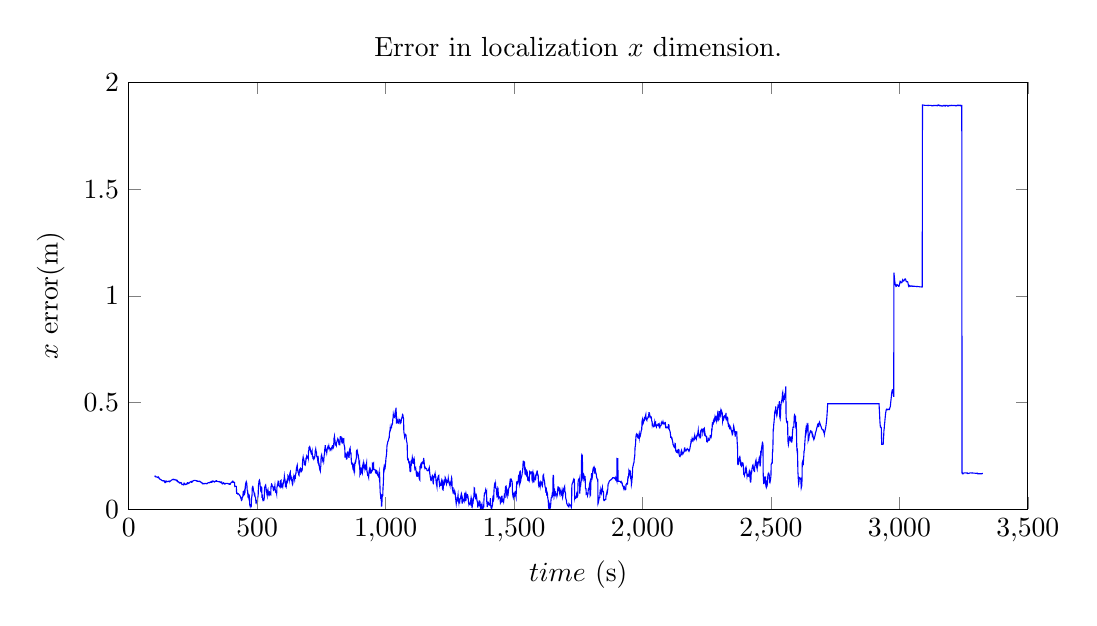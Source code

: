 % This file was created by matplotlib v0.1.0.
% Copyright (c) 2010--2014, Nico Schlömer <nico.schloemer@gmail.com>
% All rights reserved.
% 
% The lastest updates can be retrieved from
% 
% https://github.com/nschloe/matplotlib2tikz
% 
% where you can also submit bug reports and leavecomments.
% 
\begin{tikzpicture}

\begin{axis}[
title={Error in localization $x$ dimension.},
xlabel={$time$ (s)},
ylabel={$x$ error(m)},
xmin=0, xmax=3500,
ymin=0, ymax=2,
axis on top,
width=13cm,
height=7cm
]
\addplot [blue]
coordinates {
(100,0.155)
(101,0.155)
(102,0.154)
(103,0.155)
(104,0.154)
(105,0.151)
(106,0.151)
(107,0.151)
(108,0.151)
(109,0.15)
(110,0.15)
(111,0.15)
(112,0.149)
(113,0.149)
(114,0.148)
(115,0.151)
(116,0.15)
(117,0.149)
(118,0.147)
(119,0.144)
(120,0.142)
(121,0.141)
(122,0.14)
(123,0.14)
(124,0.139)
(125,0.138)
(126,0.138)
(127,0.137)
(128,0.136)
(129,0.135)
(130,0.134)
(131,0.134)
(132,0.133)
(133,0.133)
(134,0.132)
(135,0.133)
(136,0.133)
(137,0.133)
(138,0.133)
(139,0.132)
(140,0.128)
(141,0.124)
(142,0.124)
(143,0.124)
(144,0.131)
(145,0.132)
(146,0.132)
(147,0.129)
(148,0.13)
(149,0.13)
(150,0.129)
(151,0.13)
(152,0.13)
(153,0.13)
(154,0.13)
(155,0.131)
(156,0.131)
(157,0.131)
(158,0.128)
(159,0.129)
(160,0.129)
(161,0.132)
(162,0.132)
(163,0.132)
(164,0.133)
(165,0.134)
(166,0.135)
(167,0.136)
(168,0.137)
(169,0.138)
(170,0.139)
(171,0.139)
(172,0.139)
(173,0.139)
(174,0.14)
(175,0.139)
(176,0.138)
(177,0.137)
(178,0.137)
(179,0.139)
(180,0.139)
(181,0.137)
(182,0.137)
(183,0.136)
(184,0.136)
(185,0.135)
(186,0.134)
(187,0.136)
(188,0.135)
(189,0.135)
(190,0.129)
(191,0.129)
(192,0.128)
(193,0.129)
(194,0.128)
(195,0.127)
(196,0.125)
(197,0.123)
(198,0.122)
(199,0.122)
(200,0.124)
(201,0.123)
(202,0.122)
(203,0.122)
(204,0.124)
(205,0.123)
(206,0.122)
(207,0.115)
(208,0.115)
(209,0.115)
(210,0.115)
(211,0.115)
(212,0.115)
(213,0.115)
(214,0.114)
(215,0.122)
(216,0.122)
(217,0.122)
(218,0.117)
(219,0.117)
(220,0.117)
(221,0.115)
(222,0.115)
(223,0.116)
(224,0.116)
(225,0.118)
(226,0.119)
(227,0.119)
(228,0.123)
(229,0.124)
(230,0.124)
(231,0.12)
(232,0.121)
(233,0.121)
(234,0.121)
(235,0.123)
(236,0.123)
(237,0.124)
(238,0.126)
(239,0.127)
(240,0.127)
(241,0.128)
(242,0.129)
(243,0.13)
(244,0.13)
(245,0.126)
(246,0.126)
(247,0.127)
(248,0.131)
(249,0.131)
(250,0.132)
(251,0.132)
(252,0.133)
(253,0.134)
(254,0.135)
(255,0.135)
(256,0.135)
(257,0.135)
(258,0.135)
(259,0.135)
(260,0.134)
(261,0.134)
(262,0.134)
(263,0.134)
(264,0.134)
(265,0.134)
(266,0.13)
(267,0.13)
(268,0.13)
(269,0.13)
(270,0.131)
(271,0.13)
(272,0.13)
(273,0.13)
(274,0.129)
(275,0.129)
(276,0.131)
(277,0.131)
(278,0.13)
(279,0.128)
(280,0.127)
(281,0.127)
(282,0.125)
(283,0.125)
(284,0.124)
(285,0.124)
(286,0.12)
(287,0.119)
(288,0.119)
(289,0.121)
(290,0.121)
(291,0.12)
(292,0.119)
(293,0.119)
(294,0.119)
(295,0.12)
(296,0.12)
(297,0.12)
(298,0.12)
(299,0.12)
(300,0.12)
(301,0.12)
(302,0.12)
(303,0.119)
(304,0.119)
(305,0.12)
(306,0.12)
(307,0.122)
(308,0.123)
(309,0.123)
(310,0.124)
(311,0.124)
(312,0.124)
(313,0.123)
(314,0.123)
(315,0.124)
(316,0.126)
(317,0.126)
(318,0.126)
(319,0.128)
(320,0.128)
(321,0.129)
(322,0.126)
(323,0.126)
(324,0.127)
(325,0.127)
(326,0.131)
(327,0.131)
(328,0.132)
(329,0.13)
(330,0.13)
(331,0.13)
(332,0.129)
(333,0.127)
(334,0.127)
(335,0.128)
(336,0.13)
(337,0.13)
(338,0.13)
(339,0.13)
(340,0.133)
(341,0.133)
(342,0.133)
(343,0.13)
(344,0.13)
(345,0.13)
(346,0.13)
(347,0.13)
(348,0.129)
(349,0.129)
(350,0.129)
(351,0.128)
(352,0.128)
(353,0.129)
(354,0.128)
(355,0.127)
(356,0.127)
(357,0.125)
(358,0.125)
(359,0.127)
(360,0.127)
(361,0.127)
(362,0.127)
(363,0.12)
(364,0.12)
(365,0.119)
(366,0.121)
(367,0.121)
(368,0.121)
(369,0.123)
(370,0.122)
(371,0.122)
(372,0.118)
(373,0.118)
(374,0.117)
(375,0.117)
(376,0.121)
(377,0.121)
(378,0.121)
(379,0.121)
(380,0.121)
(381,0.121)
(382,0.121)
(383,0.12)
(384,0.12)
(385,0.12)
(386,0.12)
(387,0.12)
(388,0.119)
(389,0.118)
(390,0.117)
(391,0.117)
(392,0.118)
(393,0.116)
(394,0.116)
(395,0.116)
(396,0.121)
(397,0.122)
(398,0.123)
(399,0.124)
(400,0.125)
(401,0.126)
(402,0.127)
(403,0.129)
(404,0.13)
(405,0.131)
(406,0.127)
(407,0.128)
(408,0.128)
(409,0.128)
(410,0.124)
(411,0.124)
(412,0.124)
(413,0.107)
(414,0.108)
(415,0.107)
(416,0.107)
(417,0.107)
(418,0.107)
(419,0.107)
(420,0.074)
(421,0.074)
(422,0.075)
(423,0.075)
(424,0.071)
(425,0.071)
(426,0.071)
(427,0.072)
(428,0.071)
(429,0.07)
(430,0.067)
(431,0.065)
(432,0.065)
(433,0.063)
(434,0.061)
(435,0.057)
(436,0.053)
(437,0.054)
(438,0.047)
(439,0.041)
(440,0.042)
(441,0.044)
(442,0.054)
(443,0.056)
(444,0.058)
(445,0.07)
(446,0.082)
(447,0.083)
(448,0.075)
(449,0.068)
(450,0.07)
(451,0.081)
(452,0.076)
(453,0.08)
(454,0.11)
(455,0.117)
(456,0.122)
(457,0.119)
(458,0.127)
(459,0.123)
(460,0.118)
(461,0.09)
(462,0.087)
(463,0.087)
(464,0.059)
(465,0.054)
(466,0.054)
(467,0.059)
(468,0.049)
(469,0.044)
(470,0.05)
(471,0.02)
(472,0.018)
(473,0.013)
(474,0.018)
(475,0.021)
(476,0.021)
(477,0.018)
(478,0.049)
(479,0.057)
(480,0.063)
(481,0.099)
(482,0.104)
(483,0.106)
(484,0.103)
(485,0.093)
(486,0.084)
(487,0.083)
(488,0.076)
(489,0.067)
(490,0.064)
(491,0.067)
(492,0.058)
(493,0.056)
(494,0.054)
(495,0.036)
(496,0.039)
(497,0.033)
(498,0.038)
(499,0.037)
(500,0.037)
(501,0.032)
(502,0.051)
(503,0.058)
(504,0.067)
(505,0.112)
(506,0.116)
(507,0.129)
(508,0.134)
(509,0.136)
(510,0.128)
(511,0.123)
(512,0.107)
(513,0.098)
(514,0.085)
(515,0.083)
(516,0.102)
(517,0.103)
(518,0.1)
(519,0.053)
(520,0.062)
(521,0.063)
(522,0.044)
(523,0.04)
(524,0.041)
(525,0.04)
(526,0.04)
(527,0.047)
(528,0.056)
(529,0.099)
(530,0.104)
(531,0.108)
(532,0.111)
(533,0.113)
(534,0.104)
(535,0.096)
(536,0.083)
(537,0.081)
(538,0.07)
(539,0.064)
(540,0.084)
(541,0.088)
(542,0.091)
(543,0.067)
(544,0.067)
(545,0.073)
(546,0.068)
(547,0.074)
(548,0.069)
(549,0.068)
(550,0.075)
(551,0.072)
(552,0.076)
(553,0.073)
(554,0.106)
(555,0.108)
(556,0.118)
(557,0.117)
(558,0.112)
(559,0.109)
(560,0.105)
(561,0.104)
(562,0.104)
(563,0.09)
(564,0.088)
(565,0.09)
(566,0.102)
(567,0.101)
(568,0.101)
(569,0.11)
(570,0.094)
(571,0.089)
(572,0.079)
(573,0.078)
(574,0.082)
(575,0.08)
(576,0.073)
(577,0.102)
(578,0.106)
(579,0.115)
(580,0.114)
(581,0.125)
(582,0.131)
(583,0.13)
(584,0.121)
(585,0.109)
(586,0.108)
(587,0.107)
(588,0.107)
(589,0.104)
(590,0.109)
(591,0.133)
(592,0.134)
(593,0.135)
(594,0.112)
(595,0.116)
(596,0.113)
(597,0.107)
(598,0.11)
(599,0.115)
(600,0.108)
(601,0.117)
(602,0.121)
(603,0.127)
(604,0.137)
(605,0.139)
(606,0.154)
(607,0.145)
(608,0.14)
(609,0.134)
(610,0.109)
(611,0.11)
(612,0.105)
(613,0.103)
(614,0.123)
(615,0.129)
(616,0.133)
(617,0.125)
(618,0.128)
(619,0.134)
(620,0.157)
(621,0.155)
(622,0.147)
(623,0.153)
(624,0.153)
(625,0.146)
(626,0.139)
(627,0.164)
(628,0.171)
(629,0.174)
(630,0.15)
(631,0.154)
(632,0.154)
(633,0.147)
(634,0.137)
(635,0.132)
(636,0.13)
(637,0.118)
(638,0.115)
(639,0.121)
(640,0.147)
(641,0.15)
(642,0.149)
(643,0.156)
(644,0.152)
(645,0.145)
(646,0.139)
(647,0.152)
(648,0.156)
(649,0.153)
(650,0.165)
(651,0.166)
(652,0.18)
(653,0.193)
(654,0.196)
(655,0.202)
(656,0.206)
(657,0.187)
(658,0.181)
(659,0.174)
(660,0.172)
(661,0.169)
(662,0.161)
(663,0.159)
(664,0.175)
(665,0.185)
(666,0.187)
(667,0.181)
(668,0.187)
(669,0.191)
(670,0.189)
(671,0.182)
(672,0.177)
(673,0.179)
(674,0.181)
(675,0.181)
(676,0.195)
(677,0.226)
(678,0.237)
(679,0.244)
(680,0.236)
(681,0.236)
(682,0.23)
(683,0.225)
(684,0.213)
(685,0.215)
(686,0.209)
(687,0.207)
(688,0.211)
(689,0.221)
(690,0.236)
(691,0.235)
(692,0.24)
(693,0.248)
(694,0.245)
(695,0.241)
(696,0.24)
(697,0.248)
(698,0.248)
(699,0.241)
(700,0.271)
(701,0.275)
(702,0.29)
(703,0.291)
(704,0.287)
(705,0.291)
(706,0.287)
(707,0.279)
(708,0.271)
(709,0.272)
(710,0.266)
(711,0.258)
(712,0.257)
(713,0.262)
(714,0.269)
(715,0.249)
(716,0.25)
(717,0.241)
(718,0.242)
(719,0.236)
(720,0.239)
(721,0.238)
(722,0.237)
(723,0.244)
(724,0.243)
(725,0.25)
(726,0.274)
(727,0.276)
(728,0.282)
(729,0.273)
(730,0.27)
(731,0.265)
(732,0.248)
(733,0.247)
(734,0.242)
(735,0.234)
(736,0.248)
(737,0.23)
(738,0.235)
(739,0.218)
(740,0.209)
(741,0.211)
(742,0.204)
(743,0.19)
(744,0.185)
(745,0.187)
(746,0.181)
(747,0.195)
(748,0.204)
(749,0.247)
(750,0.25)
(751,0.254)
(752,0.244)
(753,0.244)
(754,0.239)
(755,0.231)
(756,0.237)
(757,0.236)
(758,0.232)
(759,0.225)
(760,0.239)
(761,0.253)
(762,0.256)
(763,0.279)
(764,0.284)
(765,0.3)
(766,0.288)
(767,0.278)
(768,0.274)
(769,0.276)
(770,0.273)
(771,0.265)
(772,0.274)
(773,0.283)
(774,0.286)
(775,0.29)
(776,0.296)
(777,0.296)
(778,0.29)
(779,0.296)
(780,0.288)
(781,0.289)
(782,0.286)
(783,0.282)
(784,0.276)
(785,0.278)
(786,0.283)
(787,0.284)
(788,0.284)
(789,0.287)
(790,0.289)
(791,0.283)
(792,0.289)
(793,0.297)
(794,0.297)
(795,0.29)
(796,0.287)
(797,0.29)
(798,0.295)
(799,0.332)
(800,0.334)
(801,0.341)
(802,0.328)
(803,0.322)
(804,0.31)
(805,0.303)
(806,0.304)
(807,0.301)
(808,0.298)
(809,0.311)
(810,0.314)
(811,0.319)
(812,0.321)
(813,0.326)
(814,0.33)
(815,0.327)
(816,0.325)
(817,0.317)
(818,0.308)
(819,0.31)
(820,0.31)
(821,0.302)
(822,0.302)
(823,0.337)
(824,0.34)
(825,0.34)
(826,0.336)
(827,0.337)
(828,0.333)
(829,0.321)
(830,0.311)
(831,0.31)
(832,0.31)
(833,0.325)
(834,0.321)
(835,0.325)
(836,0.329)
(837,0.33)
(838,0.304)
(839,0.299)
(840,0.294)
(841,0.288)
(842,0.242)
(843,0.254)
(844,0.255)
(845,0.252)
(846,0.265)
(847,0.253)
(848,0.232)
(849,0.244)
(850,0.242)
(851,0.253)
(852,0.254)
(853,0.271)
(854,0.26)
(855,0.254)
(856,0.259)
(857,0.26)
(858,0.24)
(859,0.274)
(860,0.279)
(861,0.284)
(862,0.287)
(863,0.264)
(864,0.265)
(865,0.265)
(866,0.243)
(867,0.218)
(868,0.214)
(869,0.217)
(870,0.214)
(871,0.21)
(872,0.2)
(873,0.207)
(874,0.204)
(875,0.194)
(876,0.2)
(877,0.182)
(878,0.186)
(879,0.179)
(880,0.211)
(881,0.213)
(882,0.221)
(883,0.219)
(884,0.223)
(885,0.234)
(886,0.24)
(887,0.274)
(888,0.275)
(889,0.277)
(890,0.272)
(891,0.266)
(892,0.254)
(893,0.247)
(894,0.249)
(895,0.24)
(896,0.231)
(897,0.205)
(898,0.213)
(899,0.217)
(900,0.165)
(901,0.17)
(902,0.168)
(903,0.196)
(904,0.186)
(905,0.179)
(906,0.183)
(907,0.177)
(908,0.17)
(909,0.167)
(910,0.201)
(911,0.205)
(912,0.209)
(913,0.215)
(914,0.196)
(915,0.196)
(916,0.19)
(917,0.205)
(918,0.199)
(919,0.201)
(920,0.203)
(921,0.195)
(922,0.19)
(923,0.195)
(924,0.206)
(925,0.209)
(926,0.216)
(927,0.178)
(928,0.178)
(929,0.17)
(930,0.159)
(931,0.159)
(932,0.159)
(933,0.154)
(934,0.149)
(935,0.171)
(936,0.178)
(937,0.186)
(938,0.18)
(939,0.175)
(940,0.178)
(941,0.183)
(942,0.171)
(943,0.172)
(944,0.171)
(945,0.179)
(946,0.178)
(947,0.178)
(948,0.179)
(949,0.213)
(950,0.211)
(951,0.213)
(952,0.213)
(953,0.215)
(954,0.185)
(955,0.185)
(956,0.185)
(957,0.185)
(958,0.184)
(959,0.184)
(960,0.184)
(961,0.17)
(962,0.17)
(963,0.169)
(964,0.181)
(965,0.18)
(966,0.179)
(967,0.177)
(968,0.163)
(969,0.161)
(970,0.158)
(971,0.159)
(972,0.155)
(973,0.159)
(974,0.167)
(975,0.174)
(976,0.147)
(977,0.153)
(978,0.11)
(979,0.077)
(980,0.072)
(981,0.053)
(982,0.054)
(983,0.05)
(984,0.012)
(985,0.045)
(986,0.038)
(987,0.063)
(988,0.061)
(989,0.064)
(990,0.1)
(991,0.116)
(992,0.147)
(993,0.19)
(994,0.197)
(995,0.186)
(996,0.193)
(997,0.188)
(998,0.189)
(999,0.207)
(1000,0.212)
(1001,0.234)
(1002,0.243)
(1003,0.251)
(1004,0.26)
(1005,0.289)
(1006,0.303)
(1007,0.305)
(1008,0.313)
(1009,0.318)
(1010,0.319)
(1011,0.323)
(1012,0.328)
(1013,0.333)
(1014,0.334)
(1015,0.355)
(1016,0.363)
(1017,0.367)
(1018,0.38)
(1019,0.372)
(1020,0.376)
(1021,0.381)
(1022,0.381)
(1023,0.382)
(1024,0.394)
(1025,0.399)
(1026,0.398)
(1027,0.402)
(1028,0.42)
(1029,0.427)
(1030,0.444)
(1031,0.437)
(1032,0.438)
(1033,0.435)
(1034,0.431)
(1035,0.43)
(1036,0.444)
(1037,0.451)
(1038,0.444)
(1039,0.44)
(1040,0.467)
(1041,0.476)
(1042,0.401)
(1043,0.41)
(1044,0.408)
(1045,0.412)
(1046,0.407)
(1047,0.406)
(1048,0.415)
(1049,0.405)
(1050,0.405)
(1051,0.403)
(1052,0.402)
(1053,0.412)
(1054,0.42)
(1055,0.419)
(1056,0.418)
(1057,0.415)
(1058,0.41)
(1059,0.404)
(1060,0.406)
(1061,0.415)
(1062,0.424)
(1063,0.428)
(1064,0.428)
(1065,0.436)
(1066,0.444)
(1067,0.443)
(1068,0.436)
(1069,0.427)
(1070,0.425)
(1071,0.363)
(1072,0.355)
(1073,0.35)
(1074,0.34)
(1075,0.346)
(1076,0.345)
(1077,0.345)
(1078,0.35)
(1079,0.349)
(1080,0.337)
(1081,0.326)
(1082,0.317)
(1083,0.312)
(1084,0.307)
(1085,0.244)
(1086,0.235)
(1087,0.237)
(1088,0.235)
(1089,0.23)
(1090,0.221)
(1091,0.223)
(1092,0.222)
(1093,0.21)
(1094,0.197)
(1095,0.18)
(1096,0.176)
(1097,0.176)
(1098,0.179)
(1099,0.225)
(1100,0.225)
(1101,0.219)
(1102,0.23)
(1103,0.232)
(1104,0.242)
(1105,0.235)
(1106,0.222)
(1107,0.215)
(1108,0.215)
(1109,0.218)
(1110,0.233)
(1111,0.237)
(1112,0.23)
(1113,0.198)
(1114,0.188)
(1115,0.19)
(1116,0.192)
(1117,0.194)
(1118,0.183)
(1119,0.177)
(1120,0.161)
(1121,0.159)
(1122,0.154)
(1123,0.154)
(1124,0.171)
(1125,0.169)
(1126,0.157)
(1127,0.158)
(1128,0.161)
(1129,0.165)
(1130,0.152)
(1131,0.143)
(1132,0.139)
(1133,0.137)
(1134,0.2)
(1135,0.201)
(1136,0.205)
(1137,0.195)
(1138,0.196)
(1139,0.194)
(1140,0.195)
(1141,0.219)
(1142,0.219)
(1143,0.219)
(1144,0.221)
(1145,0.221)
(1146,0.222)
(1147,0.212)
(1148,0.24)
(1149,0.232)
(1150,0.225)
(1151,0.199)
(1152,0.196)
(1153,0.192)
(1154,0.196)
(1155,0.193)
(1156,0.193)
(1157,0.191)
(1158,0.19)
(1159,0.19)
(1160,0.189)
(1161,0.182)
(1162,0.181)
(1163,0.181)
(1164,0.18)
(1165,0.18)
(1166,0.18)
(1167,0.181)
(1168,0.187)
(1169,0.191)
(1170,0.195)
(1171,0.182)
(1172,0.168)
(1173,0.16)
(1174,0.151)
(1175,0.147)
(1176,0.136)
(1177,0.134)
(1178,0.135)
(1179,0.144)
(1180,0.145)
(1181,0.153)
(1182,0.156)
(1183,0.15)
(1184,0.137)
(1185,0.121)
(1186,0.12)
(1187,0.156)
(1188,0.148)
(1189,0.154)
(1190,0.157)
(1191,0.161)
(1192,0.157)
(1193,0.165)
(1194,0.157)
(1195,0.154)
(1196,0.14)
(1197,0.124)
(1198,0.117)
(1199,0.113)
(1200,0.106)
(1201,0.135)
(1202,0.138)
(1203,0.143)
(1204,0.15)
(1205,0.152)
(1206,0.157)
(1207,0.158)
(1208,0.135)
(1209,0.125)
(1210,0.115)
(1211,0.123)
(1212,0.119)
(1213,0.111)
(1214,0.111)
(1215,0.112)
(1216,0.118)
(1217,0.119)
(1218,0.132)
(1219,0.138)
(1220,0.135)
(1221,0.101)
(1222,0.094)
(1223,0.091)
(1224,0.09)
(1225,0.117)
(1226,0.111)
(1227,0.112)
(1228,0.113)
(1229,0.131)
(1230,0.129)
(1231,0.133)
(1232,0.148)
(1233,0.145)
(1234,0.141)
(1235,0.126)
(1236,0.122)
(1237,0.118)
(1238,0.128)
(1239,0.124)
(1240,0.124)
(1241,0.128)
(1242,0.135)
(1243,0.134)
(1244,0.145)
(1245,0.136)
(1246,0.132)
(1247,0.123)
(1248,0.119)
(1249,0.123)
(1250,0.12)
(1251,0.113)
(1252,0.126)
(1253,0.127)
(1254,0.128)
(1255,0.123)
(1256,0.139)
(1257,0.147)
(1258,0.141)
(1259,0.104)
(1260,0.095)
(1261,0.089)
(1262,0.103)
(1263,0.091)
(1264,0.08)
(1265,0.077)
(1266,0.081)
(1267,0.081)
(1268,0.077)
(1269,0.085)
(1270,0.081)
(1271,0.075)
(1272,0.057)
(1273,0.047)
(1274,0.035)
(1275,0.025)
(1276,0.034)
(1277,0.034)
(1278,0.035)
(1279,0.053)
(1280,0.052)
(1281,0.057)
(1282,0.066)
(1283,0.049)
(1284,0.039)
(1285,0.031)
(1286,0.048)
(1287,0.048)
(1288,0.043)
(1289,0.038)
(1290,0.047)
(1291,0.051)
(1292,0.053)
(1293,0.061)
(1294,0.067)
(1295,0.073)
(1296,0.069)
(1297,0.038)
(1298,0.028)
(1299,0.028)
(1300,0.048)
(1301,0.043)
(1302,0.041)
(1303,0.04)
(1304,0.039)
(1305,0.041)
(1306,0.038)
(1307,0.064)
(1308,0.072)
(1309,0.074)
(1310,0.064)
(1311,0.041)
(1312,0.04)
(1313,0.043)
(1314,0.068)
(1315,0.062)
(1316,0.06)
(1317,0.058)
(1318,0.062)
(1319,0.058)
(1320,0.062)
(1321,0.057)
(1322,0.046)
(1323,0.031)
(1324,0.024)
(1325,0.029)
(1326,0.028)
(1327,0.025)
(1328,0.022)
(1329,0.021)
(1330,0.027)
(1331,0.038)
(1332,0.045)
(1333,0.054)
(1334,0.048)
(1335,0.024)
(1336,0.009)
(1337,0.008)
(1338,0.031)
(1339,0.024)
(1340,0.025)
(1341,0.037)
(1342,0.047)
(1343,0.054)
(1344,0.063)
(1345,0.1)
(1346,0.099)
(1347,0.079)
(1348,0.07)
(1349,0.059)
(1350,0.058)
(1351,0.046)
(1352,0.073)
(1353,0.065)
(1354,0.058)
(1355,0.051)
(1356,0.038)
(1357,0.036)
(1358,0.029)
(1359,0.007)
(1360,0.019)
(1361,0.023)
(1362,0.023)
(1363,0.021)
(1364,0.038)
(1365,0.038)
(1366,0.034)
(1367,0.035)
(1368,0.031)
(1369,0.003)
(1370,0.006)
(1371,0.004)
(1372,0.017)
(1373,0.021)
(1374,0.021)
(1375,0.024)
(1376,0.004)
(1377,0.001)
(1378,0.001)
(1379,0.001)
(1380,0.008)
(1381,0.011)
(1382,0.011)
(1383,0.046)
(1384,0.062)
(1385,0.075)
(1386,0.076)
(1387,0.074)
(1388,0.079)
(1389,0.087)
(1390,0.08)
(1391,0.08)
(1392,0.078)
(1393,0.082)
(1394,0.034)
(1395,0.025)
(1396,0.01)
(1397,0.023)
(1398,0.032)
(1399,0.033)
(1400,0.031)
(1401,0.025)
(1402,0.021)
(1403,0.021)
(1404,0.02)
(1405,0.027)
(1406,0.027)
(1407,0.03)
(1408,0.051)
(1409,0.02)
(1410,0.01)
(1411,0.006)
(1412,0.014)
(1413,0.013)
(1414,0.009)
(1415,0.014)
(1416,0.018)
(1417,0.042)
(1418,0.035)
(1419,0.037)
(1420,0.055)
(1421,0.052)
(1422,0.089)
(1423,0.103)
(1424,0.113)
(1425,0.107)
(1426,0.107)
(1427,0.111)
(1428,0.118)
(1429,0.098)
(1430,0.097)
(1431,0.096)
(1432,0.071)
(1433,0.067)
(1434,0.058)
(1435,0.059)
(1436,0.09)
(1437,0.099)
(1438,0.096)
(1439,0.052)
(1440,0.055)
(1441,0.06)
(1442,0.06)
(1443,0.054)
(1444,0.053)
(1445,0.053)
(1446,0.044)
(1447,0.029)
(1448,0.032)
(1449,0.041)
(1450,0.055)
(1451,0.059)
(1452,0.058)
(1453,0.059)
(1454,0.038)
(1455,0.04)
(1456,0.041)
(1457,0.038)
(1458,0.047)
(1459,0.047)
(1460,0.039)
(1461,0.049)
(1462,0.063)
(1463,0.074)
(1464,0.058)
(1465,0.057)
(1466,0.089)
(1467,0.105)
(1468,0.107)
(1469,0.108)
(1470,0.101)
(1471,0.07)
(1472,0.064)
(1473,0.06)
(1474,0.073)
(1475,0.083)
(1476,0.093)
(1477,0.094)
(1478,0.082)
(1479,0.093)
(1480,0.1)
(1481,0.103)
(1482,0.108)
(1483,0.118)
(1484,0.105)
(1485,0.106)
(1486,0.126)
(1487,0.14)
(1488,0.142)
(1489,0.14)
(1490,0.135)
(1491,0.134)
(1492,0.13)
(1493,0.122)
(1494,0.08)
(1495,0.067)
(1496,0.06)
(1497,0.055)
(1498,0.065)
(1499,0.077)
(1500,0.057)
(1501,0.058)
(1502,0.064)
(1503,0.077)
(1504,0.08)
(1505,0.077)
(1506,0.064)
(1507,0.063)
(1508,0.057)
(1509,0.093)
(1510,0.111)
(1511,0.131)
(1512,0.118)
(1513,0.121)
(1514,0.127)
(1515,0.129)
(1516,0.13)
(1517,0.144)
(1518,0.161)
(1519,0.13)
(1520,0.123)
(1521,0.16)
(1522,0.169)
(1523,0.177)
(1524,0.178)
(1525,0.128)
(1526,0.132)
(1527,0.142)
(1528,0.146)
(1529,0.153)
(1530,0.155)
(1531,0.161)
(1532,0.171)
(1533,0.175)
(1534,0.19)
(1535,0.212)
(1536,0.225)
(1537,0.225)
(1538,0.224)
(1539,0.213)
(1540,0.221)
(1541,0.22)
(1542,0.179)
(1543,0.184)
(1544,0.187)
(1545,0.176)
(1546,0.159)
(1547,0.173)
(1548,0.186)
(1549,0.158)
(1550,0.153)
(1551,0.152)
(1552,0.16)
(1553,0.141)
(1554,0.143)
(1555,0.145)
(1556,0.138)
(1557,0.14)
(1558,0.134)
(1559,0.132)
(1560,0.158)
(1561,0.175)
(1562,0.173)
(1563,0.166)
(1564,0.168)
(1565,0.174)
(1566,0.175)
(1567,0.175)
(1568,0.175)
(1569,0.175)
(1570,0.14)
(1571,0.134)
(1572,0.141)
(1573,0.161)
(1574,0.171)
(1575,0.164)
(1576,0.165)
(1577,0.125)
(1578,0.133)
(1579,0.144)
(1580,0.145)
(1581,0.143)
(1582,0.15)
(1583,0.145)
(1584,0.142)
(1585,0.151)
(1586,0.163)
(1587,0.166)
(1588,0.17)
(1589,0.171)
(1590,0.182)
(1591,0.163)
(1592,0.164)
(1593,0.159)
(1594,0.159)
(1595,0.122)
(1596,0.112)
(1597,0.106)
(1598,0.108)
(1599,0.12)
(1600,0.124)
(1601,0.12)
(1602,0.108)
(1603,0.117)
(1604,0.125)
(1605,0.121)
(1606,0.123)
(1607,0.125)
(1608,0.122)
(1609,0.111)
(1610,0.108)
(1611,0.117)
(1612,0.128)
(1613,0.159)
(1614,0.159)
(1615,0.161)
(1616,0.138)
(1617,0.139)
(1618,0.133)
(1619,0.13)
(1620,0.111)
(1621,0.106)
(1622,0.1)
(1623,0.097)
(1624,0.077)
(1625,0.09)
(1626,0.093)
(1627,0.07)
(1628,0.072)
(1629,0.077)
(1630,0.073)
(1631,0.056)
(1632,0.048)
(1633,0.042)
(1634,0.017)
(1635,0.007)
(1636,0.001)
(1637,0.003)
(1638,0.022)
(1639,0.018)
(1640,0.018)
(1641,0.007)
(1642,0.012)
(1643,0.026)
(1644,0.045)
(1645,0.053)
(1646,0.055)
(1647,0.057)
(1648,0.066)
(1649,0.074)
(1650,0.072)
(1651,0.066)
(1652,0.158)
(1653,0.158)
(1654,0.152)
(1655,0.061)
(1656,0.068)
(1657,0.081)
(1658,0.085)
(1659,0.07)
(1660,0.079)
(1661,0.08)
(1662,0.069)
(1663,0.072)
(1664,0.069)
(1665,0.07)
(1666,0.07)
(1667,0.06)
(1668,0.065)
(1669,0.081)
(1670,0.092)
(1671,0.104)
(1672,0.104)
(1673,0.089)
(1674,0.088)
(1675,0.094)
(1676,0.102)
(1677,0.077)
(1678,0.082)
(1679,0.083)
(1680,0.08)
(1681,0.083)
(1682,0.088)
(1683,0.068)
(1684,0.071)
(1685,0.073)
(1686,0.077)
(1687,0.069)
(1688,0.079)
(1689,0.085)
(1690,0.061)
(1691,0.068)
(1692,0.077)
(1693,0.083)
(1694,0.094)
(1695,0.099)
(1696,0.104)
(1697,0.107)
(1698,0.081)
(1699,0.081)
(1700,0.079)
(1701,0.054)
(1702,0.048)
(1703,0.044)
(1704,0.041)
(1705,0.027)
(1706,0.025)
(1707,0.022)
(1708,0.018)
(1709,0.017)
(1710,0.015)
(1711,0.015)
(1712,0.012)
(1713,0.011)
(1714,0.025)
(1715,0.023)
(1716,0.022)
(1717,0.02)
(1718,0.017)
(1719,0.017)
(1720,0.018)
(1721,0.014)
(1722,0.012)
(1723,0.009)
(1724,0.019)
(1725,0.112)
(1726,0.117)
(1727,0.121)
(1728,0.124)
(1729,0.125)
(1730,0.131)
(1731,0.136)
(1732,0.139)
(1733,0.134)
(1734,0.137)
(1735,0.138)
(1736,0.054)
(1737,0.06)
(1738,0.054)
(1739,0.054)
(1740,0.052)
(1741,0.055)
(1742,0.054)
(1743,0.056)
(1744,0.072)
(1745,0.082)
(1746,0.066)
(1747,0.06)
(1748,0.063)
(1749,0.12)
(1750,0.132)
(1751,0.138)
(1752,0.14)
(1753,0.137)
(1754,0.134)
(1755,0.14)
(1756,0.073)
(1757,0.098)
(1758,0.114)
(1759,0.104)
(1760,0.121)
(1761,0.128)
(1762,0.135)
(1763,0.25)
(1764,0.255)
(1765,0.252)
(1766,0.251)
(1767,0.155)
(1768,0.161)
(1769,0.163)
(1770,0.164)
(1771,0.15)
(1772,0.159)
(1773,0.155)
(1774,0.141)
(1775,0.143)
(1776,0.155)
(1777,0.142)
(1778,0.098)
(1779,0.097)
(1780,0.096)
(1781,0.073)
(1782,0.075)
(1783,0.076)
(1784,0.074)
(1785,0.068)
(1786,0.063)
(1787,0.069)
(1788,0.073)
(1789,0.091)
(1790,0.095)
(1791,0.094)
(1792,0.096)
(1793,0.105)
(1794,0.118)
(1795,0.123)
(1796,0.063)
(1797,0.066)
(1798,0.066)
(1799,0.125)
(1800,0.13)
(1801,0.151)
(1802,0.169)
(1803,0.15)
(1804,0.146)
(1805,0.153)
(1806,0.173)
(1807,0.185)
(1808,0.19)
(1809,0.194)
(1810,0.193)
(1811,0.196)
(1812,0.188)
(1813,0.167)
(1814,0.177)
(1815,0.191)
(1816,0.189)
(1817,0.18)
(1818,0.173)
(1819,0.168)
(1820,0.164)
(1821,0.153)
(1822,0.147)
(1823,0.144)
(1824,0.141)
(1825,0.139)
(1826,0.139)
(1827,0.026)
(1828,0.03)
(1829,0.035)
(1830,0.044)
(1831,0.049)
(1832,0.055)
(1833,0.056)
(1834,0.056)
(1835,0.084)
(1836,0.082)
(1837,0.071)
(1838,0.089)
(1839,0.082)
(1840,0.077)
(1841,0.087)
(1842,0.09)
(1843,0.095)
(1844,0.101)
(1845,0.084)
(1846,0.085)
(1847,0.084)
(1848,0.081)
(1849,0.044)
(1850,0.04)
(1851,0.04)
(1852,0.04)
(1853,0.042)
(1854,0.045)
(1855,0.046)
(1856,0.046)
(1857,0.046)
(1858,0.06)
(1859,0.067)
(1860,0.071)
(1861,0.076)
(1862,0.082)
(1863,0.078)
(1864,0.087)
(1865,0.095)
(1866,0.115)
(1867,0.12)
(1868,0.12)
(1869,0.125)
(1870,0.128)
(1871,0.131)
(1872,0.133)
(1873,0.134)
(1874,0.134)
(1875,0.136)
(1876,0.137)
(1877,0.137)
(1878,0.139)
(1879,0.139)
(1880,0.141)
(1881,0.142)
(1882,0.143)
(1883,0.144)
(1884,0.147)
(1885,0.148)
(1886,0.148)
(1887,0.148)
(1888,0.147)
(1889,0.146)
(1890,0.147)
(1891,0.145)
(1892,0.145)
(1893,0.144)
(1894,0.141)
(1895,0.139)
(1896,0.147)
(1897,0.144)
(1898,0.141)
(1899,0.136)
(1900,0.132)
(1901,0.237)
(1902,0.236)
(1903,0.236)
(1904,0.236)
(1905,0.131)
(1906,0.131)
(1907,0.131)
(1908,0.131)
(1909,0.131)
(1910,0.131)
(1911,0.13)
(1912,0.13)
(1913,0.13)
(1914,0.129)
(1915,0.126)
(1916,0.125)
(1917,0.124)
(1918,0.123)
(1919,0.127)
(1920,0.124)
(1921,0.121)
(1922,0.112)
(1923,0.11)
(1924,0.108)
(1925,0.108)
(1926,0.1)
(1927,0.097)
(1928,0.093)
(1929,0.097)
(1930,0.101)
(1931,0.095)
(1932,0.095)
(1933,0.095)
(1934,0.092)
(1935,0.093)
(1936,0.115)
(1937,0.116)
(1938,0.119)
(1939,0.121)
(1940,0.12)
(1941,0.118)
(1942,0.119)
(1943,0.147)
(1944,0.145)
(1945,0.149)
(1946,0.151)
(1947,0.173)
(1948,0.166)
(1949,0.175)
(1950,0.179)
(1951,0.181)
(1952,0.179)
(1953,0.174)
(1954,0.143)
(1955,0.142)
(1956,0.145)
(1957,0.116)
(1958,0.123)
(1959,0.138)
(1960,0.147)
(1961,0.17)
(1962,0.195)
(1963,0.201)
(1964,0.205)
(1965,0.213)
(1966,0.216)
(1967,0.219)
(1968,0.236)
(1969,0.242)
(1970,0.251)
(1971,0.288)
(1972,0.295)
(1973,0.306)
(1974,0.328)
(1975,0.344)
(1976,0.35)
(1977,0.352)
(1978,0.348)
(1979,0.351)
(1980,0.35)
(1981,0.339)
(1982,0.335)
(1983,0.334)
(1984,0.339)
(1985,0.342)
(1986,0.346)
(1987,0.352)
(1988,0.336)
(1989,0.345)
(1990,0.351)
(1991,0.352)
(1992,0.347)
(1993,0.353)
(1994,0.36)
(1995,0.366)
(1996,0.371)
(1997,0.373)
(1998,0.408)
(1999,0.417)
(2000,0.421)
(2001,0.401)
(2002,0.405)
(2003,0.403)
(2004,0.408)
(2005,0.415)
(2006,0.419)
(2007,0.424)
(2008,0.421)
(2009,0.427)
(2010,0.427)
(2011,0.435)
(2012,0.438)
(2013,0.443)
(2014,0.422)
(2015,0.42)
(2016,0.418)
(2017,0.416)
(2018,0.425)
(2019,0.425)
(2020,0.425)
(2021,0.429)
(2022,0.434)
(2023,0.434)
(2024,0.433)
(2025,0.452)
(2026,0.452)
(2027,0.451)
(2028,0.443)
(2029,0.436)
(2030,0.432)
(2031,0.435)
(2032,0.434)
(2033,0.432)
(2034,0.432)
(2035,0.424)
(2036,0.414)
(2037,0.412)
(2038,0.396)
(2039,0.402)
(2040,0.399)
(2041,0.398)
(2042,0.39)
(2043,0.388)
(2044,0.386)
(2045,0.387)
(2046,0.39)
(2047,0.392)
(2048,0.409)
(2049,0.404)
(2050,0.407)
(2051,0.408)
(2052,0.389)
(2053,0.389)
(2054,0.386)
(2055,0.394)
(2056,0.393)
(2057,0.392)
(2058,0.393)
(2059,0.393)
(2060,0.396)
(2061,0.393)
(2062,0.396)
(2063,0.398)
(2064,0.4)
(2065,0.401)
(2066,0.386)
(2067,0.388)
(2068,0.384)
(2069,0.388)
(2070,0.391)
(2071,0.391)
(2072,0.392)
(2073,0.402)
(2074,0.401)
(2075,0.406)
(2076,0.402)
(2077,0.404)
(2078,0.405)
(2079,0.403)
(2080,0.409)
(2081,0.404)
(2082,0.404)
(2083,0.4)
(2084,0.399)
(2085,0.4)
(2086,0.4)
(2087,0.404)
(2088,0.407)
(2089,0.407)
(2090,0.384)
(2091,0.384)
(2092,0.381)
(2093,0.382)
(2094,0.384)
(2095,0.383)
(2096,0.384)
(2097,0.384)
(2098,0.382)
(2099,0.383)
(2100,0.381)
(2101,0.396)
(2102,0.396)
(2103,0.393)
(2104,0.375)
(2105,0.372)
(2106,0.369)
(2107,0.365)
(2108,0.36)
(2109,0.35)
(2110,0.337)
(2111,0.337)
(2112,0.338)
(2113,0.336)
(2114,0.331)
(2115,0.332)
(2116,0.325)
(2117,0.318)
(2118,0.313)
(2119,0.303)
(2120,0.302)
(2121,0.296)
(2122,0.296)
(2123,0.293)
(2124,0.295)
(2125,0.292)
(2126,0.3)
(2127,0.308)
(2128,0.307)
(2129,0.277)
(2130,0.272)
(2131,0.269)
(2132,0.268)
(2133,0.272)
(2134,0.274)
(2135,0.27)
(2136,0.274)
(2137,0.273)
(2138,0.269)
(2139,0.276)
(2140,0.28)
(2141,0.28)
(2142,0.277)
(2143,0.254)
(2144,0.251)
(2145,0.247)
(2146,0.246)
(2147,0.249)
(2148,0.252)
(2149,0.254)
(2150,0.268)
(2151,0.272)
(2152,0.275)
(2153,0.264)
(2154,0.268)
(2155,0.267)
(2156,0.263)
(2157,0.258)
(2158,0.26)
(2159,0.264)
(2160,0.267)
(2161,0.267)
(2162,0.268)
(2163,0.282)
(2164,0.287)
(2165,0.287)
(2166,0.274)
(2167,0.275)
(2168,0.274)
(2169,0.273)
(2170,0.277)
(2171,0.277)
(2172,0.28)
(2173,0.281)
(2174,0.283)
(2175,0.28)
(2176,0.278)
(2177,0.278)
(2178,0.28)
(2179,0.28)
(2180,0.273)
(2181,0.271)
(2182,0.274)
(2183,0.276)
(2184,0.281)
(2185,0.287)
(2186,0.294)
(2187,0.301)
(2188,0.307)
(2189,0.318)
(2190,0.315)
(2191,0.32)
(2192,0.322)
(2193,0.329)
(2194,0.323)
(2195,0.321)
(2196,0.325)
(2197,0.322)
(2198,0.327)
(2199,0.328)
(2200,0.332)
(2201,0.33)
(2202,0.338)
(2203,0.344)
(2204,0.331)
(2205,0.334)
(2206,0.333)
(2207,0.332)
(2208,0.331)
(2209,0.337)
(2210,0.331)
(2211,0.338)
(2212,0.341)
(2213,0.342)
(2214,0.348)
(2215,0.354)
(2216,0.361)
(2217,0.369)
(2218,0.348)
(2219,0.346)
(2220,0.347)
(2221,0.339)
(2222,0.342)
(2223,0.347)
(2224,0.352)
(2225,0.339)
(2226,0.337)
(2227,0.343)
(2228,0.37)
(2229,0.371)
(2230,0.373)
(2231,0.369)
(2232,0.367)
(2233,0.367)
(2234,0.377)
(2235,0.357)
(2236,0.362)
(2237,0.368)
(2238,0.374)
(2239,0.377)
(2240,0.376)
(2241,0.378)
(2242,0.355)
(2243,0.358)
(2244,0.35)
(2245,0.342)
(2246,0.342)
(2247,0.342)
(2248,0.342)
(2249,0.342)
(2250,0.317)
(2251,0.316)
(2252,0.315)
(2253,0.317)
(2254,0.319)
(2255,0.322)
(2256,0.331)
(2257,0.329)
(2258,0.325)
(2259,0.323)
(2260,0.324)
(2261,0.326)
(2262,0.33)
(2263,0.335)
(2264,0.346)
(2265,0.346)
(2266,0.339)
(2267,0.337)
(2268,0.344)
(2269,0.35)
(2270,0.38)
(2271,0.371)
(2272,0.404)
(2273,0.403)
(2274,0.4)
(2275,0.399)
(2276,0.41)
(2277,0.405)
(2278,0.407)
(2279,0.414)
(2280,0.422)
(2281,0.42)
(2282,0.429)
(2283,0.421)
(2284,0.426)
(2285,0.432)
(2286,0.434)
(2287,0.431)
(2288,0.418)
(2289,0.426)
(2290,0.427)
(2291,0.423)
(2292,0.438)
(2293,0.452)
(2294,0.461)
(2295,0.429)
(2296,0.42)
(2297,0.423)
(2298,0.422)
(2299,0.44)
(2300,0.447)
(2301,0.459)
(2302,0.444)
(2303,0.441)
(2304,0.454)
(2305,0.445)
(2306,0.453)
(2307,0.459)
(2308,0.453)
(2309,0.456)
(2310,0.452)
(2311,0.448)
(2312,0.412)
(2313,0.418)
(2314,0.422)
(2315,0.426)
(2316,0.422)
(2317,0.426)
(2318,0.433)
(2319,0.438)
(2320,0.437)
(2321,0.435)
(2322,0.434)
(2323,0.431)
(2324,0.44)
(2325,0.451)
(2326,0.422)
(2327,0.423)
(2328,0.42)
(2329,0.427)
(2330,0.431)
(2331,0.431)
(2332,0.425)
(2333,0.402)
(2334,0.398)
(2335,0.388)
(2336,0.387)
(2337,0.396)
(2338,0.394)
(2339,0.378)
(2340,0.379)
(2341,0.378)
(2342,0.385)
(2343,0.382)
(2344,0.381)
(2345,0.372)
(2346,0.37)
(2347,0.366)
(2348,0.36)
(2349,0.37)
(2350,0.35)
(2351,0.352)
(2352,0.362)
(2353,0.363)
(2354,0.381)
(2355,0.389)
(2356,0.383)
(2357,0.376)
(2358,0.369)
(2359,0.363)
(2360,0.353)
(2361,0.34)
(2362,0.352)
(2363,0.363)
(2364,0.363)
(2365,0.355)
(2366,0.356)
(2367,0.364)
(2368,0.331)
(2369,0.308)
(2370,0.292)
(2371,0.211)
(2372,0.209)
(2373,0.21)
(2374,0.219)
(2375,0.226)
(2376,0.232)
(2377,0.24)
(2378,0.244)
(2379,0.246)
(2380,0.241)
(2381,0.218)
(2382,0.208)
(2383,0.206)
(2384,0.215)
(2385,0.21)
(2386,0.205)
(2387,0.21)
(2388,0.216)
(2389,0.217)
(2390,0.216)
(2391,0.208)
(2392,0.21)
(2393,0.198)
(2394,0.163)
(2395,0.162)
(2396,0.163)
(2397,0.159)
(2398,0.169)
(2399,0.169)
(2400,0.17)
(2401,0.19)
(2402,0.194)
(2403,0.197)
(2404,0.191)
(2405,0.18)
(2406,0.169)
(2407,0.156)
(2408,0.164)
(2409,0.163)
(2410,0.16)
(2411,0.155)
(2412,0.154)
(2413,0.155)
(2414,0.155)
(2415,0.172)
(2416,0.179)
(2417,0.175)
(2418,0.169)
(2419,0.14)
(2420,0.128)
(2421,0.127)
(2422,0.128)
(2423,0.17)
(2424,0.167)
(2425,0.171)
(2426,0.189)
(2427,0.193)
(2428,0.197)
(2429,0.205)
(2430,0.207)
(2431,0.2)
(2432,0.19)
(2433,0.183)
(2434,0.181)
(2435,0.182)
(2436,0.174)
(2437,0.198)
(2438,0.203)
(2439,0.211)
(2440,0.221)
(2441,0.226)
(2442,0.23)
(2443,0.219)
(2444,0.204)
(2445,0.195)
(2446,0.19)
(2447,0.222)
(2448,0.214)
(2449,0.206)
(2450,0.212)
(2451,0.219)
(2452,0.223)
(2453,0.224)
(2454,0.237)
(2455,0.242)
(2456,0.237)
(2457,0.207)
(2458,0.204)
(2459,0.206)
(2460,0.255)
(2461,0.25)
(2462,0.263)
(2463,0.279)
(2464,0.29)
(2465,0.296)
(2466,0.305)
(2467,0.312)
(2468,0.31)
(2469,0.301)
(2470,0.16)
(2471,0.142)
(2472,0.118)
(2473,0.127)
(2474,0.14)
(2475,0.149)
(2476,0.15)
(2477,0.137)
(2478,0.143)
(2479,0.145)
(2480,0.114)
(2481,0.106)
(2482,0.102)
(2483,0.108)
(2484,0.135)
(2485,0.123)
(2486,0.117)
(2487,0.125)
(2488,0.158)
(2489,0.163)
(2490,0.16)
(2491,0.161)
(2492,0.166)
(2493,0.162)
(2494,0.155)
(2495,0.133)
(2496,0.136)
(2497,0.129)
(2498,0.134)
(2499,0.145)
(2500,0.153)
(2501,0.209)
(2502,0.213)
(2503,0.216)
(2504,0.216)
(2505,0.216)
(2506,0.267)
(2507,0.27)
(2508,0.305)
(2509,0.374)
(2510,0.375)
(2511,0.397)
(2512,0.407)
(2513,0.421)
(2514,0.439)
(2515,0.455)
(2516,0.46)
(2517,0.463)
(2518,0.468)
(2519,0.481)
(2520,0.451)
(2521,0.452)
(2522,0.445)
(2523,0.438)
(2524,0.443)
(2525,0.455)
(2526,0.471)
(2527,0.479)
(2528,0.487)
(2529,0.486)
(2530,0.487)
(2531,0.482)
(2532,0.493)
(2533,0.506)
(2534,0.438)
(2535,0.429)
(2536,0.424)
(2537,0.436)
(2538,0.467)
(2539,0.486)
(2540,0.499)
(2541,0.504)
(2542,0.508)
(2543,0.515)
(2544,0.522)
(2545,0.542)
(2546,0.547)
(2547,0.53)
(2548,0.505)
(2549,0.508)
(2550,0.518)
(2551,0.532)
(2552,0.513)
(2553,0.525)
(2554,0.537)
(2555,0.543)
(2556,0.543)
(2557,0.555)
(2558,0.575)
(2559,0.434)
(2560,0.42)
(2561,0.41)
(2562,0.407)
(2563,0.409)
(2564,0.411)
(2565,0.411)
(2566,0.324)
(2567,0.312)
(2568,0.303)
(2569,0.311)
(2570,0.318)
(2571,0.33)
(2572,0.338)
(2573,0.34)
(2574,0.338)
(2575,0.329)
(2576,0.324)
(2577,0.326)
(2578,0.33)
(2579,0.318)
(2580,0.314)
(2581,0.314)
(2582,0.32)
(2583,0.332)
(2584,0.361)
(2585,0.373)
(2586,0.384)
(2587,0.385)
(2588,0.384)
(2589,0.384)
(2590,0.41)
(2591,0.434)
(2592,0.442)
(2593,0.44)
(2594,0.428)
(2595,0.436)
(2596,0.435)
(2597,0.377)
(2598,0.406)
(2599,0.406)
(2600,0.324)
(2601,0.28)
(2602,0.271)
(2603,0.285)
(2604,0.242)
(2605,0.174)
(2606,0.158)
(2607,0.131)
(2608,0.119)
(2609,0.126)
(2610,0.142)
(2611,0.147)
(2612,0.148)
(2613,0.145)
(2614,0.143)
(2615,0.144)
(2616,0.144)
(2617,0.124)
(2618,0.1)
(2619,0.105)
(2620,0.109)
(2621,0.135)
(2622,0.217)
(2623,0.221)
(2624,0.21)
(2625,0.208)
(2626,0.209)
(2627,0.236)
(2628,0.25)
(2629,0.272)
(2630,0.275)
(2631,0.284)
(2632,0.312)
(2633,0.327)
(2634,0.347)
(2635,0.357)
(2636,0.374)
(2637,0.382)
(2638,0.364)
(2639,0.371)
(2640,0.377)
(2641,0.385)
(2642,0.386)
(2643,0.394)
(2644,0.404)
(2645,0.324)
(2646,0.329)
(2647,0.327)
(2648,0.335)
(2649,0.345)
(2650,0.348)
(2651,0.354)
(2652,0.359)
(2653,0.365)
(2654,0.367)
(2655,0.368)
(2656,0.366)
(2657,0.363)
(2658,0.359)
(2659,0.357)
(2660,0.359)
(2661,0.348)
(2662,0.352)
(2663,0.35)
(2664,0.342)
(2665,0.335)
(2666,0.33)
(2667,0.326)
(2668,0.329)
(2669,0.331)
(2670,0.336)
(2671,0.342)
(2672,0.346)
(2673,0.356)
(2674,0.36)
(2675,0.363)
(2676,0.367)
(2677,0.371)
(2678,0.378)
(2679,0.383)
(2680,0.385)
(2681,0.392)
(2682,0.398)
(2683,0.399)
(2684,0.391)
(2685,0.387)
(2686,0.387)
(2687,0.397)
(2688,0.403)
(2689,0.408)
(2690,0.405)
(2691,0.401)
(2692,0.397)
(2693,0.394)
(2694,0.39)
(2695,0.388)
(2696,0.384)
(2697,0.381)
(2698,0.377)
(2699,0.375)
(2700,0.372)
(2701,0.372)
(2702,0.371)
(2703,0.371)
(2704,0.371)
(2705,0.361)
(2706,0.361)
(2707,0.361)
(2708,0.352)
(2709,0.36)
(2710,0.365)
(2711,0.37)
(2712,0.375)
(2713,0.382)
(2714,0.388)
(2715,0.398)
(2716,0.409)
(2717,0.419)
(2718,0.436)
(2719,0.452)
(2720,0.475)
(2721,0.494)
(2722,0.494)
(2723,0.494)
(2724,0.494)
(2725,0.494)
(2726,0.494)
(2727,0.494)
(2728,0.494)
(2729,0.494)
(2730,0.494)
(2731,0.494)
(2732,0.494)
(2733,0.494)
(2734,0.494)
(2735,0.494)
(2736,0.494)
(2737,0.494)
(2738,0.494)
(2739,0.494)
(2740,0.494)
(2741,0.494)
(2742,0.494)
(2743,0.494)
(2744,0.494)
(2745,0.494)
(2746,0.494)
(2747,0.494)
(2748,0.494)
(2749,0.494)
(2750,0.494)
(2751,0.494)
(2752,0.494)
(2753,0.494)
(2754,0.494)
(2755,0.494)
(2756,0.494)
(2757,0.494)
(2758,0.494)
(2759,0.494)
(2760,0.494)
(2761,0.494)
(2762,0.494)
(2763,0.494)
(2764,0.494)
(2765,0.494)
(2766,0.494)
(2767,0.494)
(2768,0.494)
(2769,0.494)
(2770,0.494)
(2771,0.494)
(2772,0.494)
(2773,0.494)
(2774,0.494)
(2775,0.494)
(2776,0.494)
(2777,0.494)
(2778,0.494)
(2779,0.494)
(2780,0.494)
(2781,0.494)
(2782,0.494)
(2783,0.494)
(2784,0.494)
(2785,0.494)
(2786,0.494)
(2787,0.494)
(2788,0.494)
(2789,0.494)
(2790,0.494)
(2791,0.494)
(2792,0.494)
(2793,0.494)
(2794,0.494)
(2795,0.494)
(2796,0.494)
(2797,0.494)
(2798,0.494)
(2799,0.494)
(2800,0.494)
(2801,0.494)
(2802,0.494)
(2803,0.494)
(2804,0.494)
(2805,0.494)
(2806,0.494)
(2807,0.494)
(2808,0.494)
(2809,0.494)
(2810,0.494)
(2811,0.494)
(2812,0.494)
(2813,0.494)
(2814,0.494)
(2815,0.494)
(2816,0.494)
(2817,0.494)
(2818,0.494)
(2819,0.494)
(2820,0.494)
(2821,0.494)
(2822,0.494)
(2823,0.494)
(2824,0.494)
(2825,0.494)
(2826,0.494)
(2827,0.494)
(2828,0.494)
(2829,0.494)
(2830,0.494)
(2831,0.494)
(2832,0.494)
(2833,0.494)
(2834,0.494)
(2835,0.494)
(2836,0.494)
(2837,0.494)
(2838,0.494)
(2839,0.494)
(2840,0.494)
(2841,0.494)
(2842,0.494)
(2843,0.494)
(2844,0.494)
(2845,0.494)
(2846,0.494)
(2847,0.494)
(2848,0.494)
(2849,0.494)
(2850,0.494)
(2851,0.494)
(2852,0.494)
(2853,0.494)
(2854,0.494)
(2855,0.494)
(2856,0.494)
(2857,0.494)
(2858,0.494)
(2859,0.494)
(2860,0.494)
(2861,0.494)
(2862,0.494)
(2863,0.494)
(2864,0.494)
(2865,0.494)
(2866,0.494)
(2867,0.494)
(2868,0.494)
(2869,0.494)
(2870,0.494)
(2871,0.494)
(2872,0.494)
(2873,0.494)
(2874,0.494)
(2875,0.494)
(2876,0.494)
(2877,0.494)
(2878,0.494)
(2879,0.494)
(2880,0.494)
(2881,0.494)
(2882,0.494)
(2883,0.494)
(2884,0.494)
(2885,0.494)
(2886,0.494)
(2887,0.494)
(2888,0.494)
(2889,0.494)
(2890,0.494)
(2891,0.494)
(2892,0.494)
(2893,0.494)
(2894,0.494)
(2895,0.494)
(2896,0.494)
(2897,0.494)
(2898,0.494)
(2899,0.494)
(2900,0.494)
(2901,0.494)
(2902,0.494)
(2903,0.494)
(2904,0.494)
(2905,0.494)
(2906,0.494)
(2907,0.494)
(2908,0.494)
(2909,0.494)
(2910,0.494)
(2911,0.494)
(2912,0.494)
(2913,0.494)
(2914,0.494)
(2915,0.494)
(2916,0.494)
(2917,0.494)
(2918,0.494)
(2919,0.494)
(2920,0.494)
(2921,0.494)
(2922,0.467)
(2923,0.446)
(2924,0.418)
(2925,0.399)
(2926,0.387)
(2927,0.388)
(2928,0.382)
(2929,0.382)
(2930,0.381)
(2931,0.304)
(2932,0.304)
(2933,0.304)
(2934,0.304)
(2935,0.304)
(2936,0.304)
(2937,0.304)
(2938,0.327)
(2939,0.344)
(2940,0.369)
(2941,0.378)
(2942,0.395)
(2943,0.405)
(2944,0.419)
(2945,0.431)
(2946,0.445)
(2947,0.453)
(2948,0.46)
(2949,0.465)
(2950,0.468)
(2951,0.467)
(2952,0.466)
(2953,0.466)
(2954,0.468)
(2955,0.469)
(2956,0.469)
(2957,0.469)
(2958,0.467)
(2959,0.467)
(2960,0.467)
(2961,0.467)
(2962,0.471)
(2963,0.475)
(2964,0.478)
(2965,0.482)
(2966,0.496)
(2967,0.507)
(2968,0.518)
(2969,0.529)
(2970,0.543)
(2971,0.55)
(2972,0.558)
(2973,0.559)
(2974,0.555)
(2975,0.551)
(2976,0.543)
(2977,0.537)
(2978,0.526)
(2979,1.109)
(2980,1.094)
(2981,1.083)
(2982,1.069)
(2983,1.061)
(2984,1.053)
(2985,1.049)
(2986,1.047)
(2987,1.044)
(2988,1.045)
(2989,1.049)
(2990,1.052)
(2991,1.051)
(2992,1.05)
(2993,1.051)
(2994,1.05)
(2995,1.048)
(2996,1.046)
(2997,1.044)
(2998,1.044)
(2999,1.046)
(3000,1.051)
(3001,1.055)
(3002,1.063)
(3003,1.068)
(3004,1.067)
(3005,1.065)
(3006,1.063)
(3007,1.061)
(3008,1.061)
(3009,1.062)
(3010,1.062)
(3011,1.067)
(3012,1.072)
(3013,1.075)
(3014,1.072)
(3015,1.072)
(3016,1.072)
(3017,1.07)
(3018,1.072)
(3019,1.073)
(3020,1.075)
(3021,1.078)
(3022,1.078)
(3023,1.079)
(3024,1.078)
(3025,1.074)
(3026,1.07)
(3027,1.067)
(3028,1.066)
(3029,1.066)
(3030,1.066)
(3031,1.066)
(3032,1.066)
(3033,1.063)
(3034,1.057)
(3035,1.051)
(3036,1.046)
(3037,1.043)
(3038,1.044)
(3039,1.046)
(3040,1.048)
(3041,1.047)
(3042,1.046)
(3043,1.046)
(3044,1.045)
(3045,1.045)
(3046,1.045)
(3047,1.046)
(3048,1.046)
(3049,1.046)
(3050,1.046)
(3051,1.045)
(3052,1.045)
(3053,1.045)
(3054,1.045)
(3055,1.045)
(3056,1.045)
(3057,1.045)
(3058,1.045)
(3059,1.044)
(3060,1.044)
(3061,1.044)
(3062,1.044)
(3063,1.044)
(3064,1.044)
(3065,1.044)
(3066,1.044)
(3067,1.044)
(3068,1.043)
(3069,1.044)
(3070,1.044)
(3071,1.044)
(3072,1.043)
(3073,1.043)
(3074,1.043)
(3075,1.043)
(3076,1.043)
(3077,1.043)
(3078,1.042)
(3079,1.042)
(3080,1.042)
(3081,1.042)
(3082,1.042)
(3083,1.042)
(3084,1.042)
(3085,1.042)
(3086,1.042)
(3087,1.042)
(3088,1.041)
(3089,1.042)
(3090,1.895)
(3091,1.895)
(3092,1.894)
(3093,1.894)
(3094,1.894)
(3095,1.894)
(3096,1.894)
(3097,1.894)
(3098,1.893)
(3099,1.893)
(3100,1.893)
(3101,1.893)
(3102,1.893)
(3103,1.893)
(3104,1.893)
(3105,1.893)
(3106,1.893)
(3107,1.893)
(3108,1.893)
(3109,1.893)
(3110,1.893)
(3111,1.892)
(3112,1.893)
(3113,1.892)
(3114,1.892)
(3115,1.892)
(3116,1.893)
(3117,1.893)
(3118,1.893)
(3119,1.893)
(3120,1.893)
(3121,1.893)
(3122,1.893)
(3123,1.893)
(3124,1.893)
(3125,1.892)
(3126,1.891)
(3127,1.891)
(3128,1.891)
(3129,1.891)
(3130,1.891)
(3131,1.891)
(3132,1.892)
(3133,1.892)
(3134,1.892)
(3135,1.892)
(3136,1.892)
(3137,1.892)
(3138,1.892)
(3139,1.892)
(3140,1.892)
(3141,1.892)
(3142,1.892)
(3143,1.892)
(3144,1.892)
(3145,1.892)
(3146,1.892)
(3147,1.891)
(3148,1.893)
(3149,1.893)
(3150,1.893)
(3151,1.895)
(3152,1.895)
(3153,1.895)
(3154,1.895)
(3155,1.892)
(3156,1.892)
(3157,1.891)
(3158,1.891)
(3159,1.891)
(3160,1.892)
(3161,1.891)
(3162,1.891)
(3163,1.891)
(3164,1.89)
(3165,1.89)
(3166,1.89)
(3167,1.89)
(3168,1.89)
(3169,1.89)
(3170,1.89)
(3171,1.893)
(3172,1.893)
(3173,1.893)
(3174,1.893)
(3175,1.893)
(3176,1.893)
(3177,1.89)
(3178,1.89)
(3179,1.89)
(3180,1.89)
(3181,1.893)
(3182,1.893)
(3183,1.893)
(3184,1.893)
(3185,1.893)
(3186,1.893)
(3187,1.89)
(3188,1.89)
(3189,1.89)
(3190,1.89)
(3191,1.89)
(3192,1.89)
(3193,1.892)
(3194,1.892)
(3195,1.892)
(3196,1.892)
(3197,1.892)
(3198,1.892)
(3199,1.893)
(3200,1.893)
(3201,1.892)
(3202,1.893)
(3203,1.892)
(3204,1.892)
(3205,1.892)
(3206,1.893)
(3207,1.893)
(3208,1.893)
(3209,1.892)
(3210,1.892)
(3211,1.892)
(3212,1.892)
(3213,1.892)
(3214,1.892)
(3215,1.893)
(3216,1.893)
(3217,1.893)
(3218,1.891)
(3219,1.891)
(3220,1.891)
(3221,1.891)
(3222,1.891)
(3223,1.891)
(3224,1.892)
(3225,1.893)
(3226,1.892)
(3227,1.892)
(3228,1.894)
(3229,1.894)
(3230,1.894)
(3231,1.892)
(3232,1.892)
(3233,1.892)
(3234,1.892)
(3235,1.894)
(3236,1.894)
(3237,1.894)
(3238,1.891)
(3239,1.891)
(3240,1.891)
(3241,1.891)
(3242,1.893)
(3243,1.893)
(3244,0.17)
(3245,0.17)
(3246,0.165)
(3247,0.165)
(3248,0.165)
(3249,0.169)
(3250,0.169)
(3251,0.169)
(3252,0.169)
(3253,0.17)
(3254,0.17)
(3255,0.17)
(3256,0.17)
(3257,0.17)
(3258,0.17)
(3259,0.17)
(3260,0.169)
(3261,0.169)
(3262,0.17)
(3263,0.17)
(3264,0.17)
(3265,0.17)
(3266,0.167)
(3267,0.167)
(3268,0.167)
(3269,0.168)
(3270,0.168)
(3271,0.168)
(3272,0.169)
(3273,0.169)
(3274,0.169)
(3275,0.17)
(3276,0.17)
(3277,0.17)
(3278,0.17)
(3279,0.17)
(3280,0.17)
(3281,0.17)
(3282,0.169)
(3283,0.169)
(3284,0.169)
(3285,0.169)
(3286,0.17)
(3287,0.169)
(3288,0.169)
(3289,0.169)
(3290,0.169)
(3291,0.169)
(3292,0.169)
(3293,0.169)
(3294,0.169)
(3295,0.168)
(3296,0.168)
(3297,0.168)
(3298,0.168)
(3299,0.168)
(3300,0.168)
(3301,0.168)
(3302,0.169)
(3303,0.169)
(3304,0.169)
(3305,0.166)
(3306,0.166)
(3307,0.166)
(3308,0.166)
(3309,0.166)
(3310,0.166)
(3311,0.166)
(3312,0.166)
(3313,0.166)
(3314,0.166)
(3315,0.166)
(3316,0.166)
(3317,0.166)
(3318,0.166)
(3319,0.166)
(3320,0.166)
(3321,0.166)
(3322,0.167)
(3323,0.167)
(3324,0.168)
(3325,0.168)

};
\path [draw=black, fill opacity=0] (axis cs:13.0,2)--(axis cs:13.0,2);

\path [draw=black, fill opacity=0] (axis cs:3500,13)--(axis cs:3500,13);

\path [draw=black, fill opacity=0] (axis cs:13.0,0)--(axis cs:13.0,0);

\path [draw=black, fill opacity=0] (axis cs:1.137e-13,13)--(axis cs:1.137e-13,13);

\end{axis}

\end{tikzpicture}